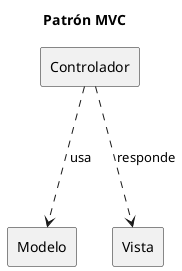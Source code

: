@startuml
title Patrón MVC

rectangle Controlador
rectangle Modelo
rectangle Vista

Controlador --.> Modelo : usa
Controlador --.> Vista : responde

@enduml
